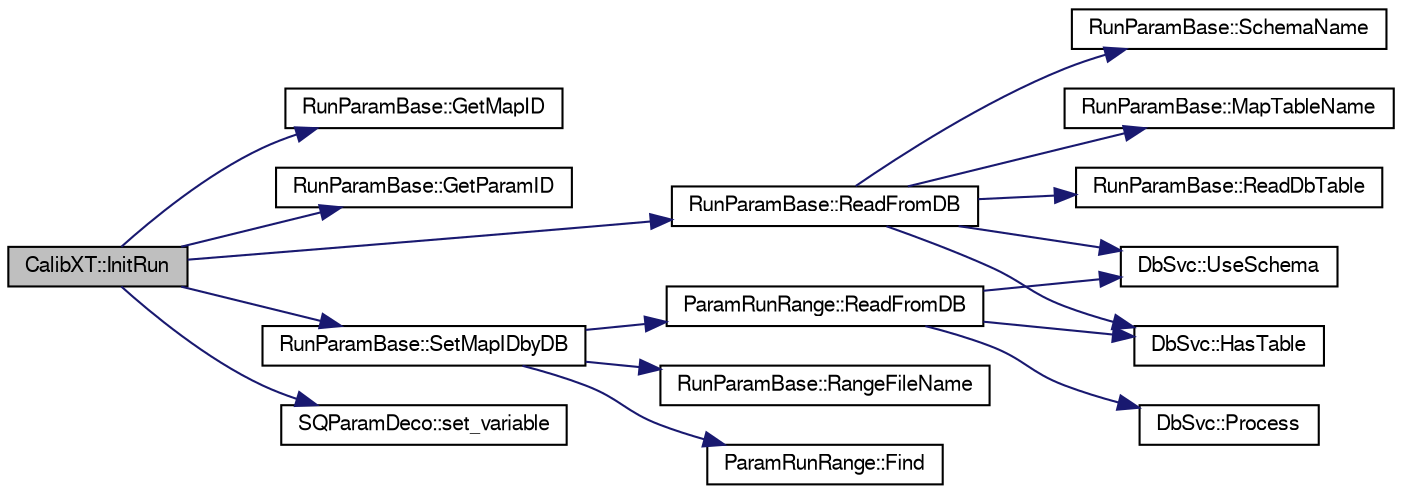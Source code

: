 digraph "CalibXT::InitRun"
{
  bgcolor="transparent";
  edge [fontname="FreeSans",fontsize="10",labelfontname="FreeSans",labelfontsize="10"];
  node [fontname="FreeSans",fontsize="10",shape=record];
  rankdir="LR";
  Node1 [label="CalibXT::InitRun",height=0.2,width=0.4,color="black", fillcolor="grey75", style="filled" fontcolor="black"];
  Node1 -> Node2 [color="midnightblue",fontsize="10",style="solid",fontname="FreeSans"];
  Node2 [label="RunParamBase::GetMapID",height=0.2,width=0.4,color="black",URL="$db/d8a/classRunParamBase.html#ac014950f30700976f97c094cd54feb27"];
  Node1 -> Node3 [color="midnightblue",fontsize="10",style="solid",fontname="FreeSans"];
  Node3 [label="RunParamBase::GetParamID",height=0.2,width=0.4,color="black",URL="$db/d8a/classRunParamBase.html#a05c2596b3d96cddccf145c378a1c3cc8"];
  Node1 -> Node4 [color="midnightblue",fontsize="10",style="solid",fontname="FreeSans"];
  Node4 [label="RunParamBase::ReadFromDB",height=0.2,width=0.4,color="black",URL="$db/d8a/classRunParamBase.html#a1a747ac4d6e1c3665d66f9a1d5118f32"];
  Node4 -> Node5 [color="midnightblue",fontsize="10",style="solid",fontname="FreeSans"];
  Node5 [label="RunParamBase::SchemaName",height=0.2,width=0.4,color="black",URL="$db/d8a/classRunParamBase.html#aa5d08eb3156c795dd3d09085a90d8629"];
  Node4 -> Node6 [color="midnightblue",fontsize="10",style="solid",fontname="FreeSans"];
  Node6 [label="RunParamBase::MapTableName",height=0.2,width=0.4,color="black",URL="$db/d8a/classRunParamBase.html#ad9f709752d29d2a439deafc2663e78e4"];
  Node4 -> Node7 [color="midnightblue",fontsize="10",style="solid",fontname="FreeSans"];
  Node7 [label="DbSvc::UseSchema",height=0.2,width=0.4,color="black",URL="$d2/da4/classDbSvc.html#a7e4cc05e20e0a21eef9c185c34c51044"];
  Node4 -> Node8 [color="midnightblue",fontsize="10",style="solid",fontname="FreeSans"];
  Node8 [label="DbSvc::HasTable",height=0.2,width=0.4,color="black",URL="$d2/da4/classDbSvc.html#af7e30673551b9cbc6d0ad9e37e4ec35b"];
  Node4 -> Node9 [color="midnightblue",fontsize="10",style="solid",fontname="FreeSans"];
  Node9 [label="RunParamBase::ReadDbTable",height=0.2,width=0.4,color="black",URL="$db/d8a/classRunParamBase.html#abad1d51250d48280d4a72a64d6f57866"];
  Node1 -> Node10 [color="midnightblue",fontsize="10",style="solid",fontname="FreeSans"];
  Node10 [label="SQParamDeco::set_variable",height=0.2,width=0.4,color="black",URL="$d8/ded/classSQParamDeco.html#aeea4a68329ebf9abf94907048378102b"];
  Node1 -> Node11 [color="midnightblue",fontsize="10",style="solid",fontname="FreeSans"];
  Node11 [label="RunParamBase::SetMapIDbyDB",height=0.2,width=0.4,color="black",URL="$db/d8a/classRunParamBase.html#a9b35f11ddb755a62b5d25f7773e0f1ce"];
  Node11 -> Node12 [color="midnightblue",fontsize="10",style="solid",fontname="FreeSans"];
  Node12 [label="ParamRunRange::ReadFromDB",height=0.2,width=0.4,color="black",URL="$d0/d0d/classParamRunRange.html#a2ed6cb68949441b6a3a929fddd6c3910"];
  Node12 -> Node7 [color="midnightblue",fontsize="10",style="solid",fontname="FreeSans"];
  Node12 -> Node8 [color="midnightblue",fontsize="10",style="solid",fontname="FreeSans"];
  Node12 -> Node13 [color="midnightblue",fontsize="10",style="solid",fontname="FreeSans"];
  Node13 [label="DbSvc::Process",height=0.2,width=0.4,color="black",URL="$d2/da4/classDbSvc.html#a5a73427afe9c0bd72d41b45e211ae187"];
  Node11 -> Node14 [color="midnightblue",fontsize="10",style="solid",fontname="FreeSans"];
  Node14 [label="RunParamBase::RangeFileName",height=0.2,width=0.4,color="black",URL="$db/d8a/classRunParamBase.html#aebc390d29c3083e39a226cce4293ac63"];
  Node11 -> Node15 [color="midnightblue",fontsize="10",style="solid",fontname="FreeSans"];
  Node15 [label="ParamRunRange::Find",height=0.2,width=0.4,color="black",URL="$d0/d0d/classParamRunRange.html#a6a2dad9dc6c5fe19ef4e07109f2de6c6"];
}
